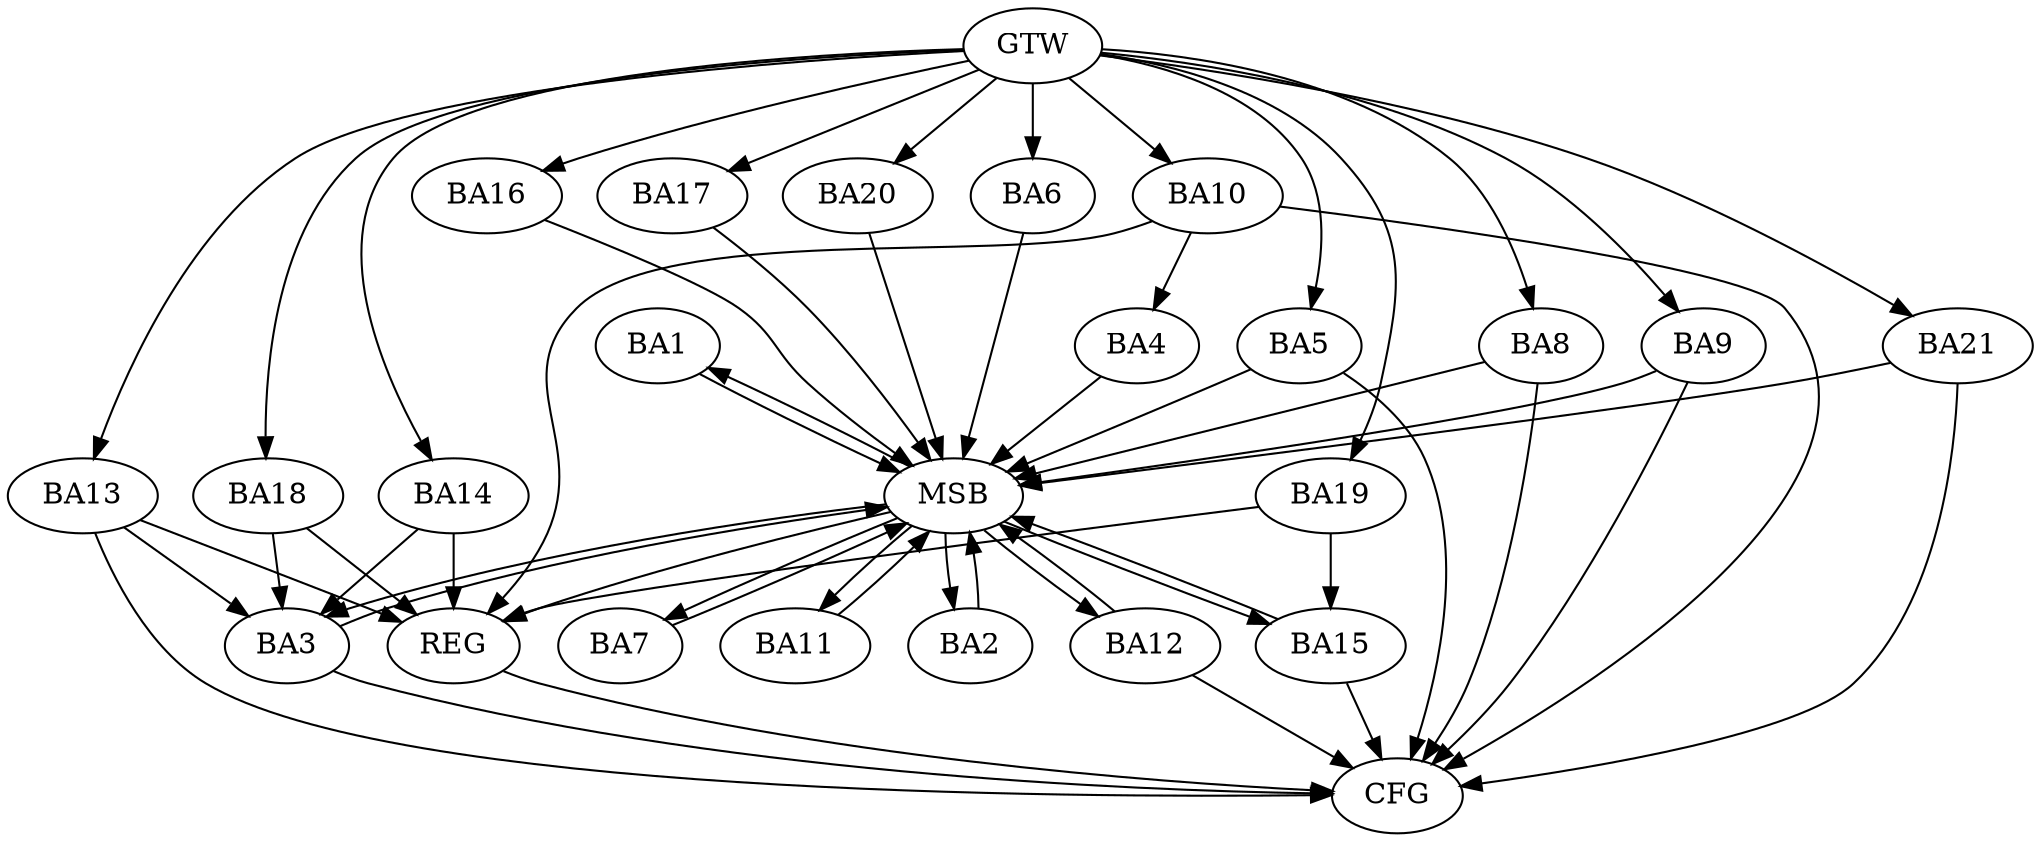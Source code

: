 strict digraph G {
  BA1 [ label="BA1" ];
  BA2 [ label="BA2" ];
  BA3 [ label="BA3" ];
  BA4 [ label="BA4" ];
  BA5 [ label="BA5" ];
  BA6 [ label="BA6" ];
  BA7 [ label="BA7" ];
  BA8 [ label="BA8" ];
  BA9 [ label="BA9" ];
  BA10 [ label="BA10" ];
  BA11 [ label="BA11" ];
  BA12 [ label="BA12" ];
  BA13 [ label="BA13" ];
  BA14 [ label="BA14" ];
  BA15 [ label="BA15" ];
  BA16 [ label="BA16" ];
  BA17 [ label="BA17" ];
  BA18 [ label="BA18" ];
  BA19 [ label="BA19" ];
  BA20 [ label="BA20" ];
  BA21 [ label="BA21" ];
  GTW [ label="GTW" ];
  REG [ label="REG" ];
  MSB [ label="MSB" ];
  CFG [ label="CFG" ];
  BA10 -> BA4;
  BA13 -> BA3;
  BA14 -> BA3;
  BA18 -> BA3;
  BA19 -> BA15;
  GTW -> BA5;
  GTW -> BA6;
  GTW -> BA8;
  GTW -> BA9;
  GTW -> BA10;
  GTW -> BA13;
  GTW -> BA14;
  GTW -> BA16;
  GTW -> BA17;
  GTW -> BA18;
  GTW -> BA19;
  GTW -> BA20;
  GTW -> BA21;
  BA10 -> REG;
  BA13 -> REG;
  BA14 -> REG;
  BA18 -> REG;
  BA19 -> REG;
  BA1 -> MSB;
  MSB -> BA2;
  MSB -> REG;
  BA2 -> MSB;
  MSB -> BA1;
  BA3 -> MSB;
  BA4 -> MSB;
  BA5 -> MSB;
  MSB -> BA3;
  BA6 -> MSB;
  BA7 -> MSB;
  BA8 -> MSB;
  MSB -> BA7;
  BA9 -> MSB;
  BA11 -> MSB;
  BA12 -> MSB;
  BA15 -> MSB;
  MSB -> BA11;
  BA16 -> MSB;
  BA17 -> MSB;
  MSB -> BA15;
  BA20 -> MSB;
  MSB -> BA12;
  BA21 -> MSB;
  BA8 -> CFG;
  BA12 -> CFG;
  BA13 -> CFG;
  BA15 -> CFG;
  BA3 -> CFG;
  BA5 -> CFG;
  BA9 -> CFG;
  BA21 -> CFG;
  BA10 -> CFG;
  REG -> CFG;
}
